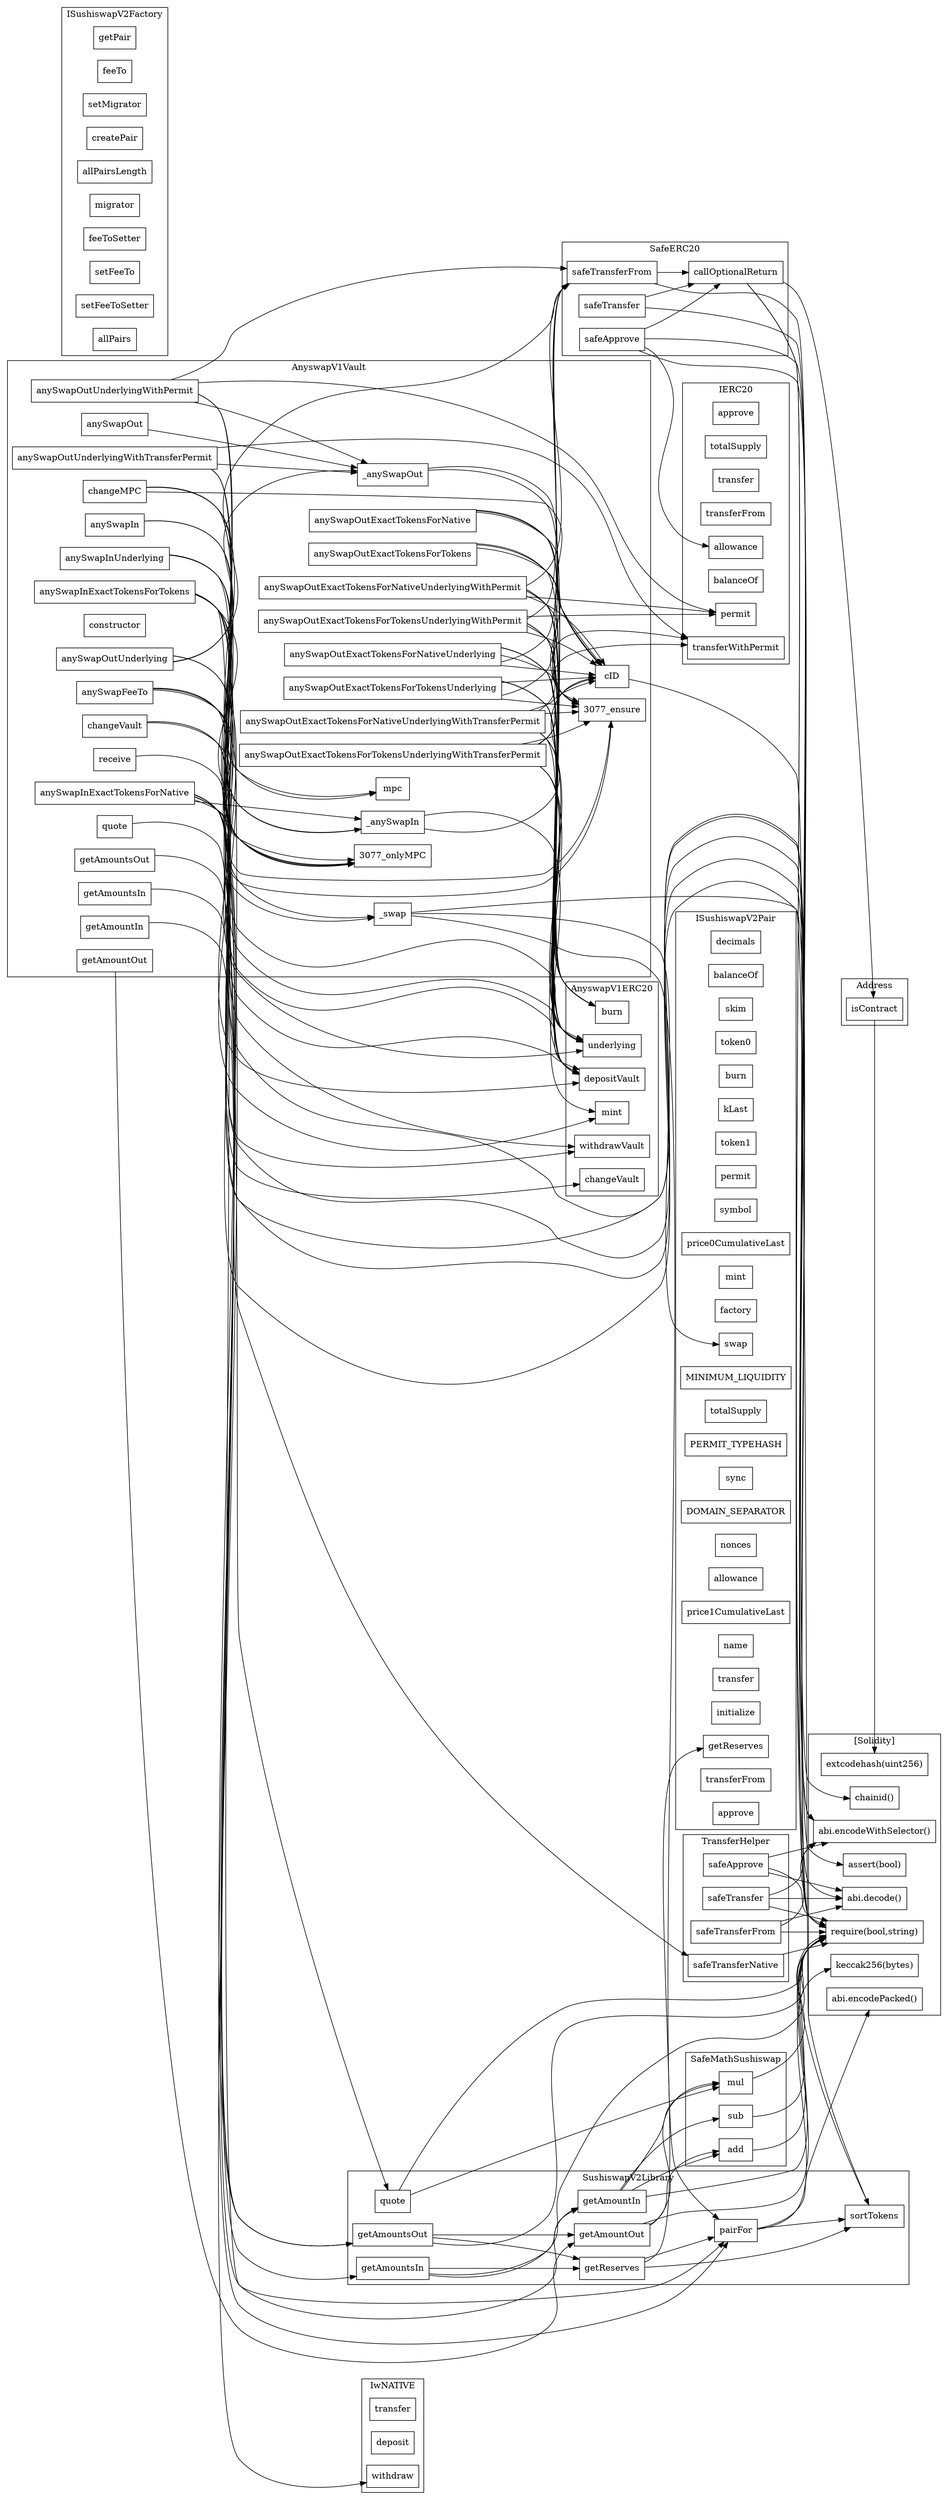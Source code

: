 strict digraph {
rankdir="LR"
node [shape=box]
subgraph cluster_1187_IERC20 {
label = "IERC20"
"1187_approve" [label="approve"]
"1187_totalSupply" [label="totalSupply"]
"1187_transfer" [label="transfer"]
"1187_transferFrom" [label="transferFrom"]
"1187_permit" [label="permit"]
"1187_balanceOf" [label="balanceOf"]
"1187_transferWithPermit" [label="transferWithPermit"]
"1187_allowance" [label="allowance"]
}subgraph cluster_3077_AnyswapV1Vault {
label = "AnyswapV1Vault"
"3077_getAmountsOut" [label="getAmountsOut"]
"3077_anySwapOutUnderlyingWithTransferPermit" [label="anySwapOutUnderlyingWithTransferPermit"]
"3077_anySwapFeeTo" [label="anySwapFeeTo"]
"3077_anySwapOutExactTokensForNative" [label="anySwapOutExactTokensForNative"]
"3077_anySwapOutExactTokensForTokens" [label="anySwapOutExactTokensForTokens"]
"3077_anySwapOutUnderlyingWithPermit" [label="anySwapOutUnderlyingWithPermit"]
"3077_anySwapOutExactTokensForNativeUnderlying" [label="anySwapOutExactTokensForNativeUnderlying"]
"3077_getAmountOut" [label="getAmountOut"]
"3077_anySwapOutExactTokensForTokensUnderlyingWithTransferPermit" [label="anySwapOutExactTokensForTokensUnderlyingWithTransferPermit"]
"3077_anySwapInExactTokensForTokens" [label="anySwapInExactTokensForTokens"]
"3077_anySwapOutUnderlying" [label="anySwapOutUnderlying"]
"3077_constructor" [label="constructor"]
"3077_getAmountIn" [label="getAmountIn"]
"3077_anySwapOutExactTokensForNativeUnderlyingWithTransferPermit" [label="anySwapOutExactTokensForNativeUnderlyingWithTransferPermit"]
"3077__swap" [label="_swap"]
"3077__anySwapOut" [label="_anySwapOut"]
"3077_changeVault" [label="changeVault"]
"3077_anySwapIn" [label="anySwapIn"]
"3077_anySwapOutExactTokensForNativeUnderlyingWithPermit" [label="anySwapOutExactTokensForNativeUnderlyingWithPermit"]
"3077_anySwapInUnderlying" [label="anySwapInUnderlying"]
"3077_mpc" [label="mpc"]
"3077_anySwapOutExactTokensForTokensUnderlying" [label="anySwapOutExactTokensForTokensUnderlying"]
"3077_getAmountsIn" [label="getAmountsIn"]
"3077_anySwapInExactTokensForNative" [label="anySwapInExactTokensForNative"]
"3077_anySwapOut" [label="anySwapOut"]
"3077__anySwapIn" [label="_anySwapIn"]
"3077_anySwapOutExactTokensForTokensUnderlyingWithPermit" [label="anySwapOutExactTokensForTokensUnderlyingWithPermit"]
"3077_cID" [label="cID"]
"3077_quote" [label="quote"]
"3077_changeMPC" [label="changeMPC"]
"3077_receive" [label="receive"]
"3077_anySwapInUnderlying" -> "3077_onlyMPC"
"3077_anySwapOutExactTokensForTokensUnderlyingWithTransferPermit" -> "3077_ensure"
"3077_anySwapOutExactTokensForTokensUnderlyingWithTransferPermit" -> "3077_cID"
"3077_anySwapInExactTokensForNative" -> "3077__anySwapIn"
"3077_anySwapOutExactTokensForTokensUnderlyingWithPermit" -> "3077_ensure"
"3077_changeVault" -> "3077_onlyMPC"
"3077_anySwapInUnderlying" -> "3077__anySwapIn"
"3077_anySwapIn" -> "3077_onlyMPC"
"3077_anySwapInExactTokensForTokens" -> "3077__swap"
"3077_anySwapOutExactTokensForNative" -> "3077_ensure"
"3077_anySwapOutExactTokensForTokensUnderlyingWithPermit" -> "3077_cID"
"3077_anySwapOutExactTokensForTokens" -> "3077_cID"
"3077_anySwapOutExactTokensForNativeUnderlying" -> "3077_cID"
"3077__anySwapIn" -> "3077_cID"
"3077_anySwapInExactTokensForTokens" -> "3077__anySwapIn"
"3077_changeMPC" -> "3077_onlyMPC"
"3077_anySwapFeeTo" -> "3077_mpc"
"3077_anySwapOutUnderlyingWithTransferPermit" -> "3077__anySwapOut"
"3077__anySwapOut" -> "3077_cID"
"3077_anySwapInExactTokensForTokens" -> "3077_ensure"
"3077_anySwapOutExactTokensForNativeUnderlying" -> "3077_ensure"
"3077_anySwapFeeTo" -> "3077_onlyMPC"
"3077_changeMPC" -> "3077_cID"
"3077_anySwapOut" -> "3077__anySwapOut"
"3077_anySwapInExactTokensForTokens" -> "3077_onlyMPC"
"3077_anySwapInExactTokensForNative" -> "3077_onlyMPC"
"3077_anySwapOutUnderlyingWithPermit" -> "3077__anySwapOut"
"3077_anySwapOutUnderlying" -> "3077__anySwapOut"
"3077_anySwapOutExactTokensForTokens" -> "3077_ensure"
"3077_anySwapInExactTokensForNative" -> "3077_ensure"
"3077_anySwapOutExactTokensForTokensUnderlying" -> "3077_ensure"
"3077_changeMPC" -> "3077_mpc"
"3077_anySwapIn" -> "3077__anySwapIn"
"3077_anySwapOutExactTokensForNative" -> "3077_cID"
"3077_anySwapOutExactTokensForNativeUnderlyingWithPermit" -> "3077_cID"
"3077_anySwapOutExactTokensForNativeUnderlyingWithTransferPermit" -> "3077_ensure"
"3077_anySwapOutExactTokensForTokensUnderlying" -> "3077_cID"
"3077_anySwapOutExactTokensForNativeUnderlyingWithTransferPermit" -> "3077_cID"
"3077_anySwapOutExactTokensForNativeUnderlyingWithPermit" -> "3077_ensure"
"3077_anySwapInExactTokensForNative" -> "3077__swap"
}subgraph cluster_1032_IwNATIVE {
label = "IwNATIVE"
"1032_transfer" [label="transfer"]
"1032_deposit" [label="deposit"]
"1032_withdraw" [label="withdraw"]
}subgraph cluster_943_TransferHelper {
label = "TransferHelper"
"943_safeApprove" [label="safeApprove"]
"943_safeTransfer" [label="safeTransfer"]
"943_safeTransferNative" [label="safeTransferNative"]
"943_safeTransferFrom" [label="safeTransferFrom"]
}subgraph cluster_241_ISushiswapV2Pair {
label = "ISushiswapV2Pair"
"241_decimals" [label="decimals"]
"241_balanceOf" [label="balanceOf"]
"241_skim" [label="skim"]
"241_token0" [label="token0"]
"241_burn" [label="burn"]
"241_kLast" [label="kLast"]
"241_token1" [label="token1"]
"241_permit" [label="permit"]
"241_symbol" [label="symbol"]
"241_price0CumulativeLast" [label="price0CumulativeLast"]
"241_mint" [label="mint"]
"241_factory" [label="factory"]
"241_getReserves" [label="getReserves"]
"241_MINIMUM_LIQUIDITY" [label="MINIMUM_LIQUIDITY"]
"241_totalSupply" [label="totalSupply"]
"241_PERMIT_TYPEHASH" [label="PERMIT_TYPEHASH"]
"241_sync" [label="sync"]
"241_DOMAIN_SEPARATOR" [label="DOMAIN_SEPARATOR"]
"241_nonces" [label="nonces"]
"241_allowance" [label="allowance"]
"241_price1CumulativeLast" [label="price1CumulativeLast"]
"241_name" [label="name"]
"241_transfer" [label="transfer"]
"241_initialize" [label="initialize"]
"241_swap" [label="swap"]
"241_transferFrom" [label="transferFrom"]
"241_approve" [label="approve"]
}subgraph cluster_785_SushiswapV2Library {
label = "SushiswapV2Library"
"785_getAmountIn" [label="getAmountIn"]
"785_pairFor" [label="pairFor"]
"785_quote" [label="quote"]
"785_sortTokens" [label="sortTokens"]
"785_getAmountsIn" [label="getAmountsIn"]
"785_getReserves" [label="getReserves"]
"785_getAmountsOut" [label="getAmountsOut"]
"785_getAmountOut" [label="getAmountOut"]
"785_getReserves" -> "785_sortTokens"
"785_getReserves" -> "785_pairFor"
"785_getAmountsIn" -> "785_getReserves"
"785_pairFor" -> "785_sortTokens"
"785_getAmountsOut" -> "785_getAmountOut"
"785_getAmountsOut" -> "785_getReserves"
"785_getAmountsIn" -> "785_getAmountIn"
}subgraph cluster_1362_SafeERC20 {
label = "SafeERC20"
"1362_callOptionalReturn" [label="callOptionalReturn"]
"1362_safeTransferFrom" [label="safeTransferFrom"]
"1362_safeApprove" [label="safeApprove"]
"1362_safeTransfer" [label="safeTransfer"]
"1362_safeTransfer" -> "1362_callOptionalReturn"
"1362_safeTransferFrom" -> "1362_callOptionalReturn"
"1362_safeApprove" -> "1362_callOptionalReturn"
}subgraph cluster_1014_ISushiswapV2Factory {
label = "ISushiswapV2Factory"
"1014_getPair" [label="getPair"]
"1014_feeTo" [label="feeTo"]
"1014_setMigrator" [label="setMigrator"]
"1014_createPair" [label="createPair"]
"1014_allPairsLength" [label="allPairsLength"]
"1014_migrator" [label="migrator"]
"1014_feeToSetter" [label="feeToSetter"]
"1014_setFeeTo" [label="setFeeTo"]
"1014_setFeeToSetter" [label="setFeeToSetter"]
"1014_allPairs" [label="allPairs"]
}subgraph cluster_314_SafeMathSushiswap {
label = "SafeMathSushiswap"
"314_mul" [label="mul"]
"314_sub" [label="sub"]
"314_add" [label="add"]
}subgraph cluster_1083_AnyswapV1ERC20 {
label = "AnyswapV1ERC20"
"1083_mint" [label="mint"]
"1083_withdrawVault" [label="withdrawVault"]
"1083_underlying" [label="underlying"]
"1083_depositVault" [label="depositVault"]
"1083_changeVault" [label="changeVault"]
"1083_burn" [label="burn"]
}subgraph cluster_1213_Address {
label = "Address"
"1213_isContract" [label="isContract"]
}subgraph cluster_solidity {
label = "[Solidity]"
"chainid()" 
"abi.encodePacked()" 
"abi.encodeWithSelector()" 
"extcodehash(uint256)" 
"abi.decode()" 
"assert(bool)" 
"keccak256(bytes)" 
"require(bool,string)" 
"314_mul" -> "require(bool,string)"
"1362_safeApprove" -> "require(bool,string)"
"943_safeTransferFrom" -> "require(bool,string)"
"785_getAmountIn" -> "require(bool,string)"
"785_getAmountsOut" -> "require(bool,string)"
"3077_anySwapInExactTokensForNative" -> "require(bool,string)"
"1362_callOptionalReturn" -> "abi.decode()"
"943_safeApprove" -> "abi.encodeWithSelector()"
"3077_anySwapInExactTokensForTokens" -> "require(bool,string)"
"1362_callOptionalReturn" -> "require(bool,string)"
"943_safeTransferFrom" -> "abi.encodeWithSelector()"
"314_add" -> "require(bool,string)"
"3077_changeMPC" -> "require(bool,string)"
"785_quote" -> "require(bool,string)"
"943_safeTransfer" -> "require(bool,string)"
"3077_cID" -> "chainid()"
"785_sortTokens" -> "require(bool,string)"
"314_sub" -> "require(bool,string)"
"3077_receive" -> "assert(bool)"
"1362_safeTransferFrom" -> "abi.encodeWithSelector()"
"3077_changeVault" -> "require(bool,string)"
"943_safeTransfer" -> "abi.decode()"
"1362_safeApprove" -> "abi.encodeWithSelector()"
"943_safeApprove" -> "require(bool,string)"
"785_pairFor" -> "abi.encodePacked()"
"1362_safeTransfer" -> "abi.encodeWithSelector()"
"943_safeTransfer" -> "abi.encodeWithSelector()"
"943_safeTransferFrom" -> "abi.decode()"
"943_safeApprove" -> "abi.decode()"
"1213_isContract" -> "extcodehash(uint256)"
"785_getAmountsIn" -> "require(bool,string)"
"785_pairFor" -> "keccak256(bytes)"
"785_getAmountOut" -> "require(bool,string)"
"943_safeTransferNative" -> "require(bool,string)"
}"3077_anySwapOutExactTokensForNativeUnderlying" -> "1362_safeTransferFrom"
"3077_anySwapOutExactTokensForNativeUnderlyingWithTransferPermit" -> "1187_transferWithPermit"
"785_getAmountOut" -> "314_add"
"3077_quote" -> "785_quote"
"785_getAmountIn" -> "314_mul"
"1362_safeApprove" -> "1187_allowance"
"785_getAmountIn" -> "314_add"
"3077_getAmountsIn" -> "785_getAmountsIn"
"3077_anySwapOutExactTokensForTokensUnderlyingWithTransferPermit" -> "1187_transferWithPermit"
"3077_anySwapOutExactTokensForNativeUnderlying" -> "1083_depositVault"
"3077_anySwapOutExactTokensForNativeUnderlyingWithPermit" -> "1083_depositVault"
"3077_anySwapOutExactTokensForTokensUnderlyingWithPermit" -> "1362_safeTransferFrom"
"3077_anySwapOutExactTokensForNativeUnderlying" -> "1083_burn"
"3077_anySwapInExactTokensForNative" -> "785_getAmountsOut"
"3077_anySwapOutUnderlyingWithTransferPermit" -> "1187_transferWithPermit"
"3077__swap" -> "785_pairFor"
"3077_anySwapOutExactTokensForNativeUnderlyingWithPermit" -> "1083_underlying"
"3077_anySwapOutUnderlyingWithTransferPermit" -> "1083_depositVault"
"785_getAmountIn" -> "314_sub"
"3077_getAmountOut" -> "785_getAmountOut"
"3077_anySwapFeeTo" -> "1083_mint"
"3077_anySwapOutUnderlying" -> "1083_depositVault"
"3077_anySwapInExactTokensForTokens" -> "785_getAmountsOut"
"3077_anySwapOutExactTokensForNativeUnderlyingWithTransferPermit" -> "1083_depositVault"
"3077_anySwapOutExactTokensForTokensUnderlyingWithTransferPermit" -> "1083_underlying"
"3077_anySwapOutExactTokensForNative" -> "1083_burn"
"3077_anySwapInExactTokensForNative" -> "1032_withdraw"
"3077_anySwapOutExactTokensForTokensUnderlyingWithTransferPermit" -> "1083_depositVault"
"3077_getAmountsOut" -> "785_getAmountsOut"
"3077_anySwapOutExactTokensForTokensUnderlyingWithPermit" -> "1083_burn"
"3077_anySwapOutUnderlyingWithTransferPermit" -> "1083_underlying"
"3077_anySwapOutUnderlying" -> "1362_safeTransferFrom"
"3077_anySwapOutExactTokensForTokensUnderlyingWithPermit" -> "1083_depositVault"
"3077_anySwapInUnderlying" -> "1083_withdrawVault"
"3077_anySwapOutUnderlyingWithPermit" -> "1083_depositVault"
"3077_anySwapOutUnderlying" -> "1083_underlying"
"3077_anySwapOutUnderlyingWithPermit" -> "1187_permit"
"1362_callOptionalReturn" -> "1213_isContract"
"3077_anySwapOutExactTokensForTokensUnderlyingWithPermit" -> "1083_underlying"
"3077__anySwapIn" -> "1083_mint"
"785_getReserves" -> "241_getReserves"
"3077_anySwapOutExactTokensForNativeUnderlyingWithPermit" -> "1187_permit"
"3077_anySwapInExactTokensForTokens" -> "785_pairFor"
"3077_anySwapOutExactTokensForNativeUnderlyingWithPermit" -> "1083_burn"
"3077_anySwapOutExactTokensForTokensUnderlying" -> "1083_depositVault"
"3077_anySwapOutUnderlyingWithPermit" -> "1083_underlying"
"3077_anySwapOutUnderlyingWithPermit" -> "1362_safeTransferFrom"
"3077_anySwapOutExactTokensForTokensUnderlying" -> "1362_safeTransferFrom"
"3077_getAmountIn" -> "785_getAmountIn"
"3077_anySwapOutExactTokensForTokensUnderlying" -> "1083_underlying"
"3077_anySwapOutExactTokensForTokensUnderlying" -> "1083_burn"
"3077_anySwapInExactTokensForNative" -> "785_pairFor"
"3077_anySwapFeeTo" -> "1083_withdrawVault"
"785_quote" -> "314_mul"
"3077_changeVault" -> "1083_changeVault"
"3077__swap" -> "241_swap"
"3077__swap" -> "785_sortTokens"
"3077_anySwapOutExactTokensForNativeUnderlyingWithTransferPermit" -> "1083_burn"
"3077_anySwapOutExactTokensForNativeUnderlying" -> "1083_underlying"
"3077_anySwapInExactTokensForNative" -> "943_safeTransferNative"
"3077_anySwapOutExactTokensForTokensUnderlyingWithTransferPermit" -> "1083_burn"
"3077_anySwapOutExactTokensForTokens" -> "1083_burn"
"3077__anySwapOut" -> "1083_burn"
"785_getAmountOut" -> "314_mul"
"3077_anySwapOutExactTokensForNativeUnderlyingWithTransferPermit" -> "1083_underlying"
"3077_anySwapOutExactTokensForNativeUnderlyingWithPermit" -> "1362_safeTransferFrom"
"3077_anySwapOutExactTokensForTokensUnderlyingWithPermit" -> "1187_permit"
}